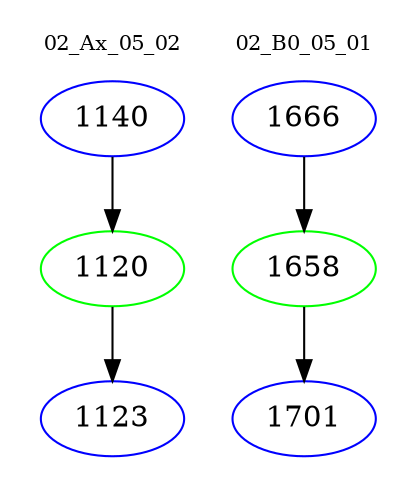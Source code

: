 digraph{
subgraph cluster_0 {
color = white
label = "02_Ax_05_02";
fontsize=10;
T0_1140 [label="1140", color="blue"]
T0_1140 -> T0_1120 [color="black"]
T0_1120 [label="1120", color="green"]
T0_1120 -> T0_1123 [color="black"]
T0_1123 [label="1123", color="blue"]
}
subgraph cluster_1 {
color = white
label = "02_B0_05_01";
fontsize=10;
T1_1666 [label="1666", color="blue"]
T1_1666 -> T1_1658 [color="black"]
T1_1658 [label="1658", color="green"]
T1_1658 -> T1_1701 [color="black"]
T1_1701 [label="1701", color="blue"]
}
}
